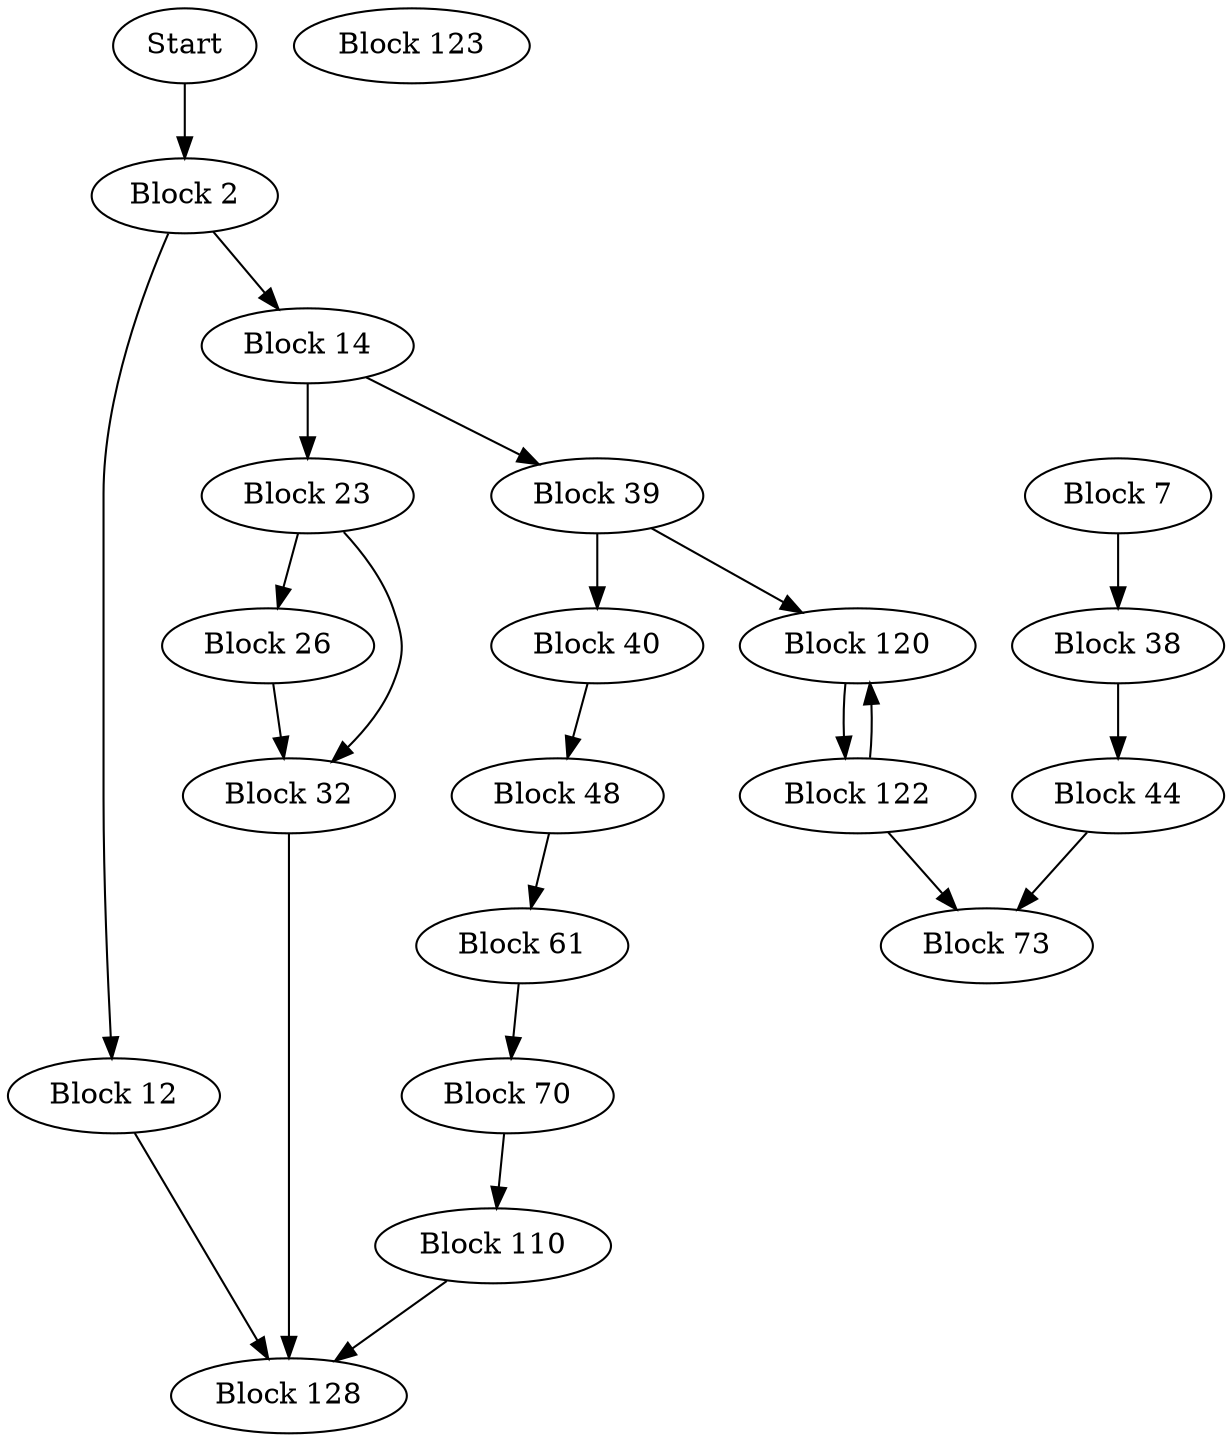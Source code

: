 digraph CFG {
    // Nodes
    start [label="Start"];
    block2 [label="Block 2"];
    block12 [label="Block 12"];
    block14 [label="Block 14"];
    block23 [label="Block 23"];
    block26 [label="Block 26"];
    block32 [label="Block 32"];
    block39 [label="Block 39"];
    block40 [label="Block 40"];
    block48 [label="Block 48"];
    block61 [label="Block 61"];
    block70 [label="Block 70"];
    block73 [label="Block 73"];
    block110 [label="Block 110"];
    block128 [label="Block 128"];
    block120 [label="Block 120"];
    block122 [label="Block 122"];
    block123 [label="Block 123"];
    block7 [label="Block 7"];
    block38 [label="Block 38"];
    block44 [label="Block 44"];

    // Edges
    start -> block2;
    block2 -> block12;
    block2 -> block14;
    block12 -> block128;
    block14 -> block23;
    block14 -> block39;
    block23 -> block26;
    block23 -> block32;
    block26 -> block32;
    block32 -> block128;
    block39 -> block40;
    block40 -> block48;
    block39 -> block120;
    block48 -> block61;
    block61 -> block70;
    block70 -> block110;
    block110 -> block128;
    block120 -> block122;
    block122 -> block73;
    block122 -> block120;
    block7 -> block38;
    block38 -> block44;
    block44 -> block73;
}